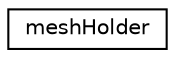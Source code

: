 digraph "Graphical Class Hierarchy"
{
  edge [fontname="Helvetica",fontsize="10",labelfontname="Helvetica",labelfontsize="10"];
  node [fontname="Helvetica",fontsize="10",shape=record];
  rankdir="LR";
  Node1 [label="meshHolder",height=0.2,width=0.4,color="black", fillcolor="white", style="filled",URL="$structmesh_holder.html"];
}
